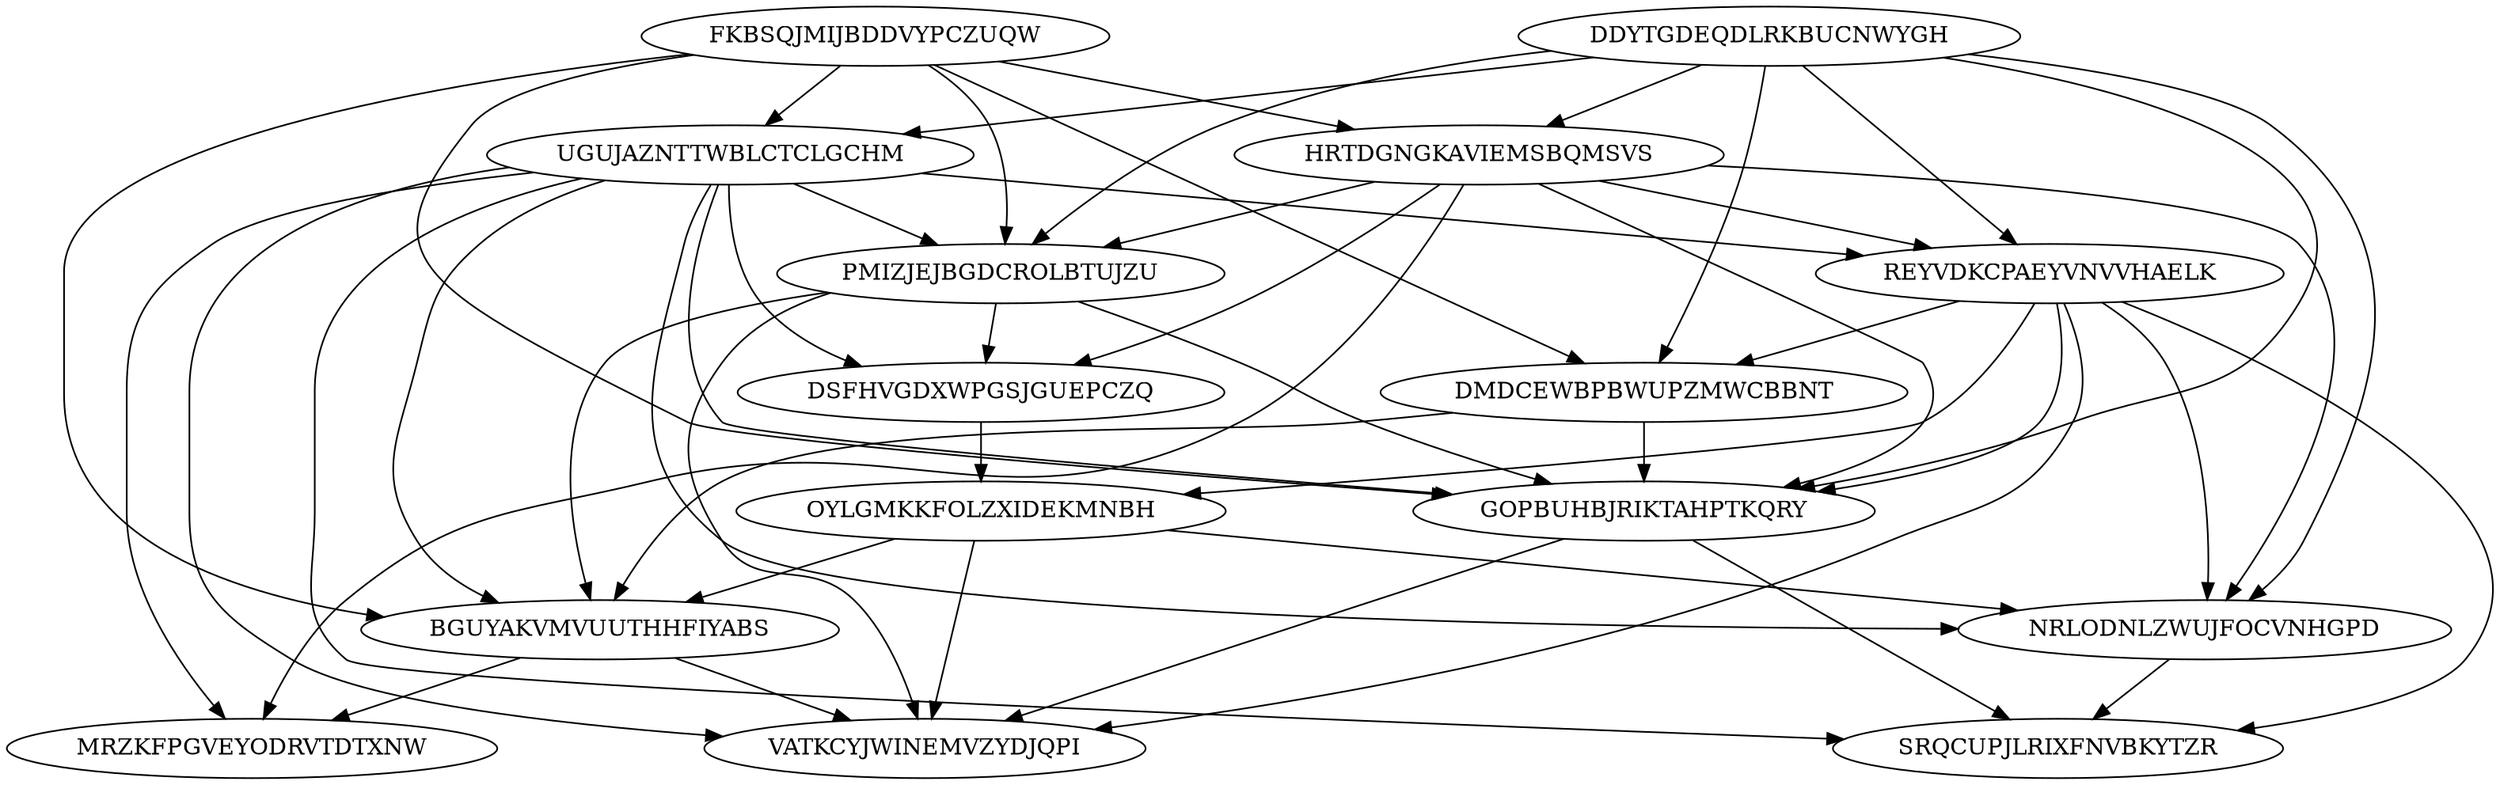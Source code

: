 digraph N15M49 {
	FKBSQJMIJBDDVYPCZUQW	[Weight=15];
	DDYTGDEQDLRKBUCNWYGH	[Weight=10];
	HRTDGNGKAVIEMSBQMSVS	[Weight=16];
	UGUJAZNTTWBLCTCLGCHM	[Weight=11];
	PMIZJEJBGDCROLBTUJZU	[Weight=18];
	DSFHVGDXWPGSJGUEPCZQ	[Weight=10];
	REYVDKCPAEYVNVVHAELK	[Weight=13];
	OYLGMKKFOLZXIDEKMNBH	[Weight=20];
	DMDCEWBPBWUPZMWCBBNT	[Weight=20];
	NRLODNLZWUJFOCVNHGPD	[Weight=17];
	BGUYAKVMVUUTHHFIYABS	[Weight=14];
	GOPBUHBJRIKTAHPTKQRY	[Weight=17];
	SRQCUPJLRIXFNVBKYTZR	[Weight=14];
	MRZKFPGVEYODRVTDTXNW	[Weight=12];
	VATKCYJWINEMVZYDJQPI	[Weight=14];
	DDYTGDEQDLRKBUCNWYGH -> UGUJAZNTTWBLCTCLGCHM [Weight=11];
	UGUJAZNTTWBLCTCLGCHM -> NRLODNLZWUJFOCVNHGPD [Weight=13];
	OYLGMKKFOLZXIDEKMNBH -> VATKCYJWINEMVZYDJQPI [Weight=15];
	DMDCEWBPBWUPZMWCBBNT -> GOPBUHBJRIKTAHPTKQRY [Weight=13];
	DDYTGDEQDLRKBUCNWYGH -> REYVDKCPAEYVNVVHAELK [Weight=16];
	DMDCEWBPBWUPZMWCBBNT -> BGUYAKVMVUUTHHFIYABS [Weight=20];
	HRTDGNGKAVIEMSBQMSVS -> NRLODNLZWUJFOCVNHGPD [Weight=19];
	REYVDKCPAEYVNVVHAELK -> OYLGMKKFOLZXIDEKMNBH [Weight=19];
	HRTDGNGKAVIEMSBQMSVS -> MRZKFPGVEYODRVTDTXNW [Weight=13];
	OYLGMKKFOLZXIDEKMNBH -> BGUYAKVMVUUTHHFIYABS [Weight=18];
	HRTDGNGKAVIEMSBQMSVS -> GOPBUHBJRIKTAHPTKQRY [Weight=10];
	UGUJAZNTTWBLCTCLGCHM -> DSFHVGDXWPGSJGUEPCZQ [Weight=20];
	UGUJAZNTTWBLCTCLGCHM -> REYVDKCPAEYVNVVHAELK [Weight=19];
	FKBSQJMIJBDDVYPCZUQW -> HRTDGNGKAVIEMSBQMSVS [Weight=19];
	DDYTGDEQDLRKBUCNWYGH -> NRLODNLZWUJFOCVNHGPD [Weight=12];
	PMIZJEJBGDCROLBTUJZU -> BGUYAKVMVUUTHHFIYABS [Weight=18];
	REYVDKCPAEYVNVVHAELK -> NRLODNLZWUJFOCVNHGPD [Weight=17];
	FKBSQJMIJBDDVYPCZUQW -> PMIZJEJBGDCROLBTUJZU [Weight=11];
	DDYTGDEQDLRKBUCNWYGH -> PMIZJEJBGDCROLBTUJZU [Weight=12];
	REYVDKCPAEYVNVVHAELK -> DMDCEWBPBWUPZMWCBBNT [Weight=12];
	OYLGMKKFOLZXIDEKMNBH -> NRLODNLZWUJFOCVNHGPD [Weight=19];
	FKBSQJMIJBDDVYPCZUQW -> DMDCEWBPBWUPZMWCBBNT [Weight=10];
	UGUJAZNTTWBLCTCLGCHM -> BGUYAKVMVUUTHHFIYABS [Weight=19];
	HRTDGNGKAVIEMSBQMSVS -> DSFHVGDXWPGSJGUEPCZQ [Weight=13];
	GOPBUHBJRIKTAHPTKQRY -> VATKCYJWINEMVZYDJQPI [Weight=11];
	FKBSQJMIJBDDVYPCZUQW -> BGUYAKVMVUUTHHFIYABS [Weight=16];
	UGUJAZNTTWBLCTCLGCHM -> VATKCYJWINEMVZYDJQPI [Weight=20];
	REYVDKCPAEYVNVVHAELK -> VATKCYJWINEMVZYDJQPI [Weight=15];
	UGUJAZNTTWBLCTCLGCHM -> MRZKFPGVEYODRVTDTXNW [Weight=16];
	FKBSQJMIJBDDVYPCZUQW -> GOPBUHBJRIKTAHPTKQRY [Weight=14];
	FKBSQJMIJBDDVYPCZUQW -> UGUJAZNTTWBLCTCLGCHM [Weight=15];
	GOPBUHBJRIKTAHPTKQRY -> SRQCUPJLRIXFNVBKYTZR [Weight=10];
	REYVDKCPAEYVNVVHAELK -> SRQCUPJLRIXFNVBKYTZR [Weight=18];
	HRTDGNGKAVIEMSBQMSVS -> REYVDKCPAEYVNVVHAELK [Weight=14];
	DDYTGDEQDLRKBUCNWYGH -> HRTDGNGKAVIEMSBQMSVS [Weight=15];
	PMIZJEJBGDCROLBTUJZU -> VATKCYJWINEMVZYDJQPI [Weight=14];
	DSFHVGDXWPGSJGUEPCZQ -> OYLGMKKFOLZXIDEKMNBH [Weight=10];
	UGUJAZNTTWBLCTCLGCHM -> GOPBUHBJRIKTAHPTKQRY [Weight=14];
	PMIZJEJBGDCROLBTUJZU -> GOPBUHBJRIKTAHPTKQRY [Weight=10];
	NRLODNLZWUJFOCVNHGPD -> SRQCUPJLRIXFNVBKYTZR [Weight=19];
	HRTDGNGKAVIEMSBQMSVS -> PMIZJEJBGDCROLBTUJZU [Weight=10];
	UGUJAZNTTWBLCTCLGCHM -> SRQCUPJLRIXFNVBKYTZR [Weight=15];
	DDYTGDEQDLRKBUCNWYGH -> DMDCEWBPBWUPZMWCBBNT [Weight=13];
	PMIZJEJBGDCROLBTUJZU -> DSFHVGDXWPGSJGUEPCZQ [Weight=12];
	UGUJAZNTTWBLCTCLGCHM -> PMIZJEJBGDCROLBTUJZU [Weight=19];
	DDYTGDEQDLRKBUCNWYGH -> GOPBUHBJRIKTAHPTKQRY [Weight=17];
	BGUYAKVMVUUTHHFIYABS -> MRZKFPGVEYODRVTDTXNW [Weight=10];
	BGUYAKVMVUUTHHFIYABS -> VATKCYJWINEMVZYDJQPI [Weight=11];
	REYVDKCPAEYVNVVHAELK -> GOPBUHBJRIKTAHPTKQRY [Weight=12];
}

